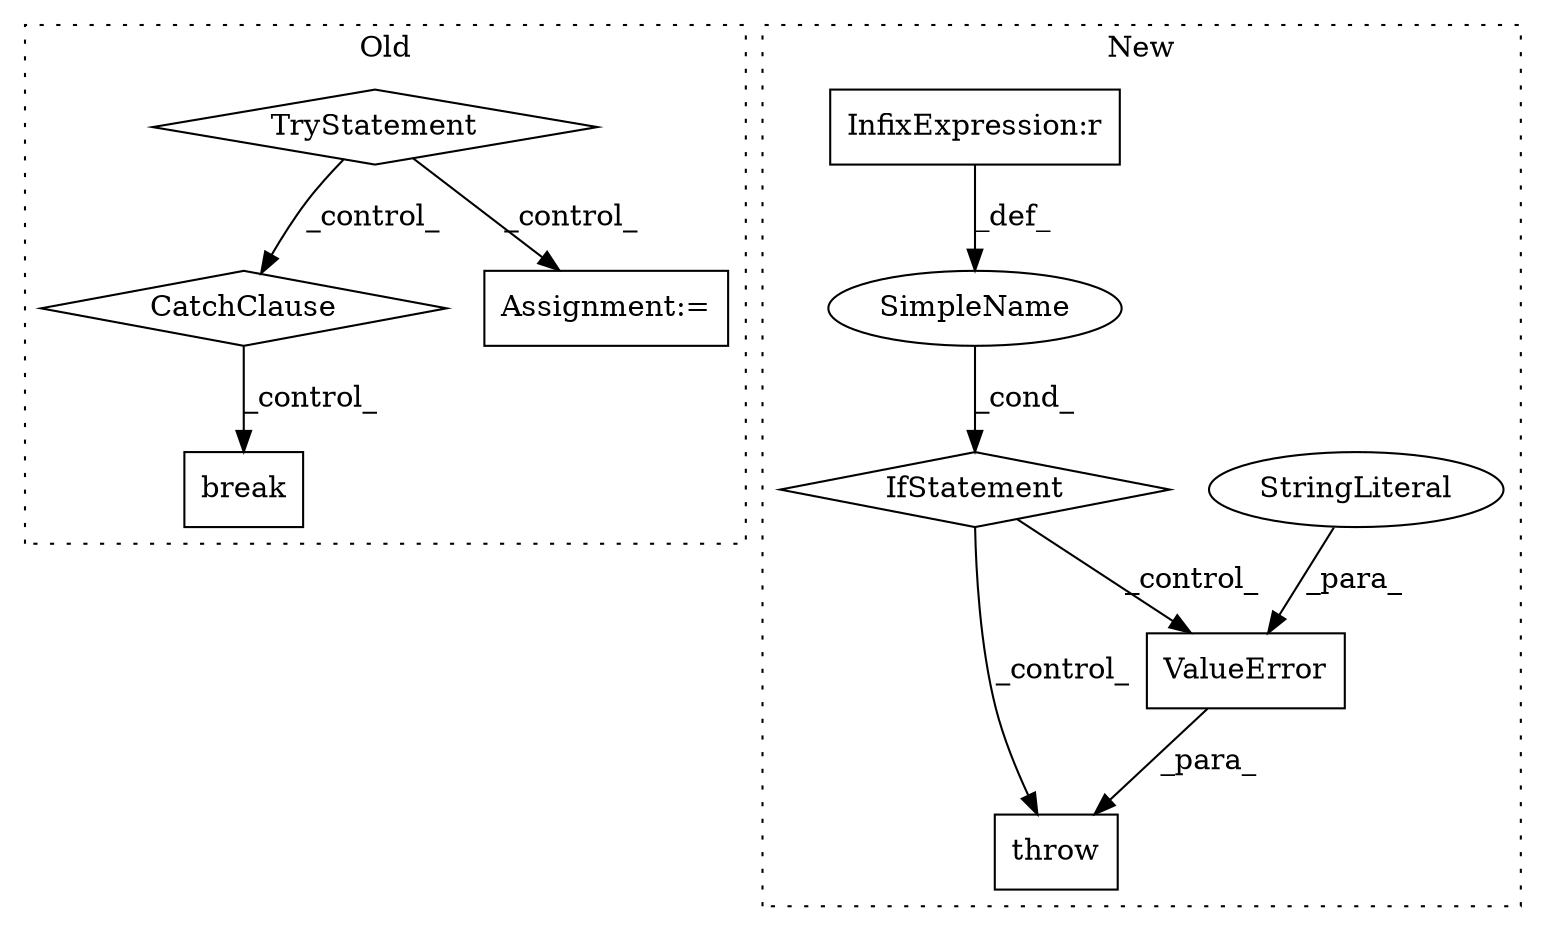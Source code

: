 digraph G {
subgraph cluster0 {
1 [label="break" a="10" s="928" l="6" shape="box"];
8 [label="CatchClause" a="12" s="810,839" l="17,2" shape="diamond"];
9 [label="TryStatement" a="54" s="614" l="4" shape="diamond"];
10 [label="Assignment:=" a="7" s="792" l="2" shape="box"];
label = "Old";
style="dotted";
}
subgraph cluster1 {
2 [label="ValueError" a="32" s="951,1091" l="11,1" shape="box"];
3 [label="throw" a="53" s="945" l="6" shape="box"];
4 [label="IfStatement" a="25" s="914,933" l="4,2" shape="diamond"];
5 [label="SimpleName" a="42" s="" l="" shape="ellipse"];
6 [label="StringLiteral" a="45" s="962" l="129" shape="ellipse"];
7 [label="InfixExpression:r" a="27" s="925" l="4" shape="box"];
label = "New";
style="dotted";
}
2 -> 3 [label="_para_"];
4 -> 3 [label="_control_"];
4 -> 2 [label="_control_"];
5 -> 4 [label="_cond_"];
6 -> 2 [label="_para_"];
7 -> 5 [label="_def_"];
8 -> 1 [label="_control_"];
9 -> 8 [label="_control_"];
9 -> 10 [label="_control_"];
}